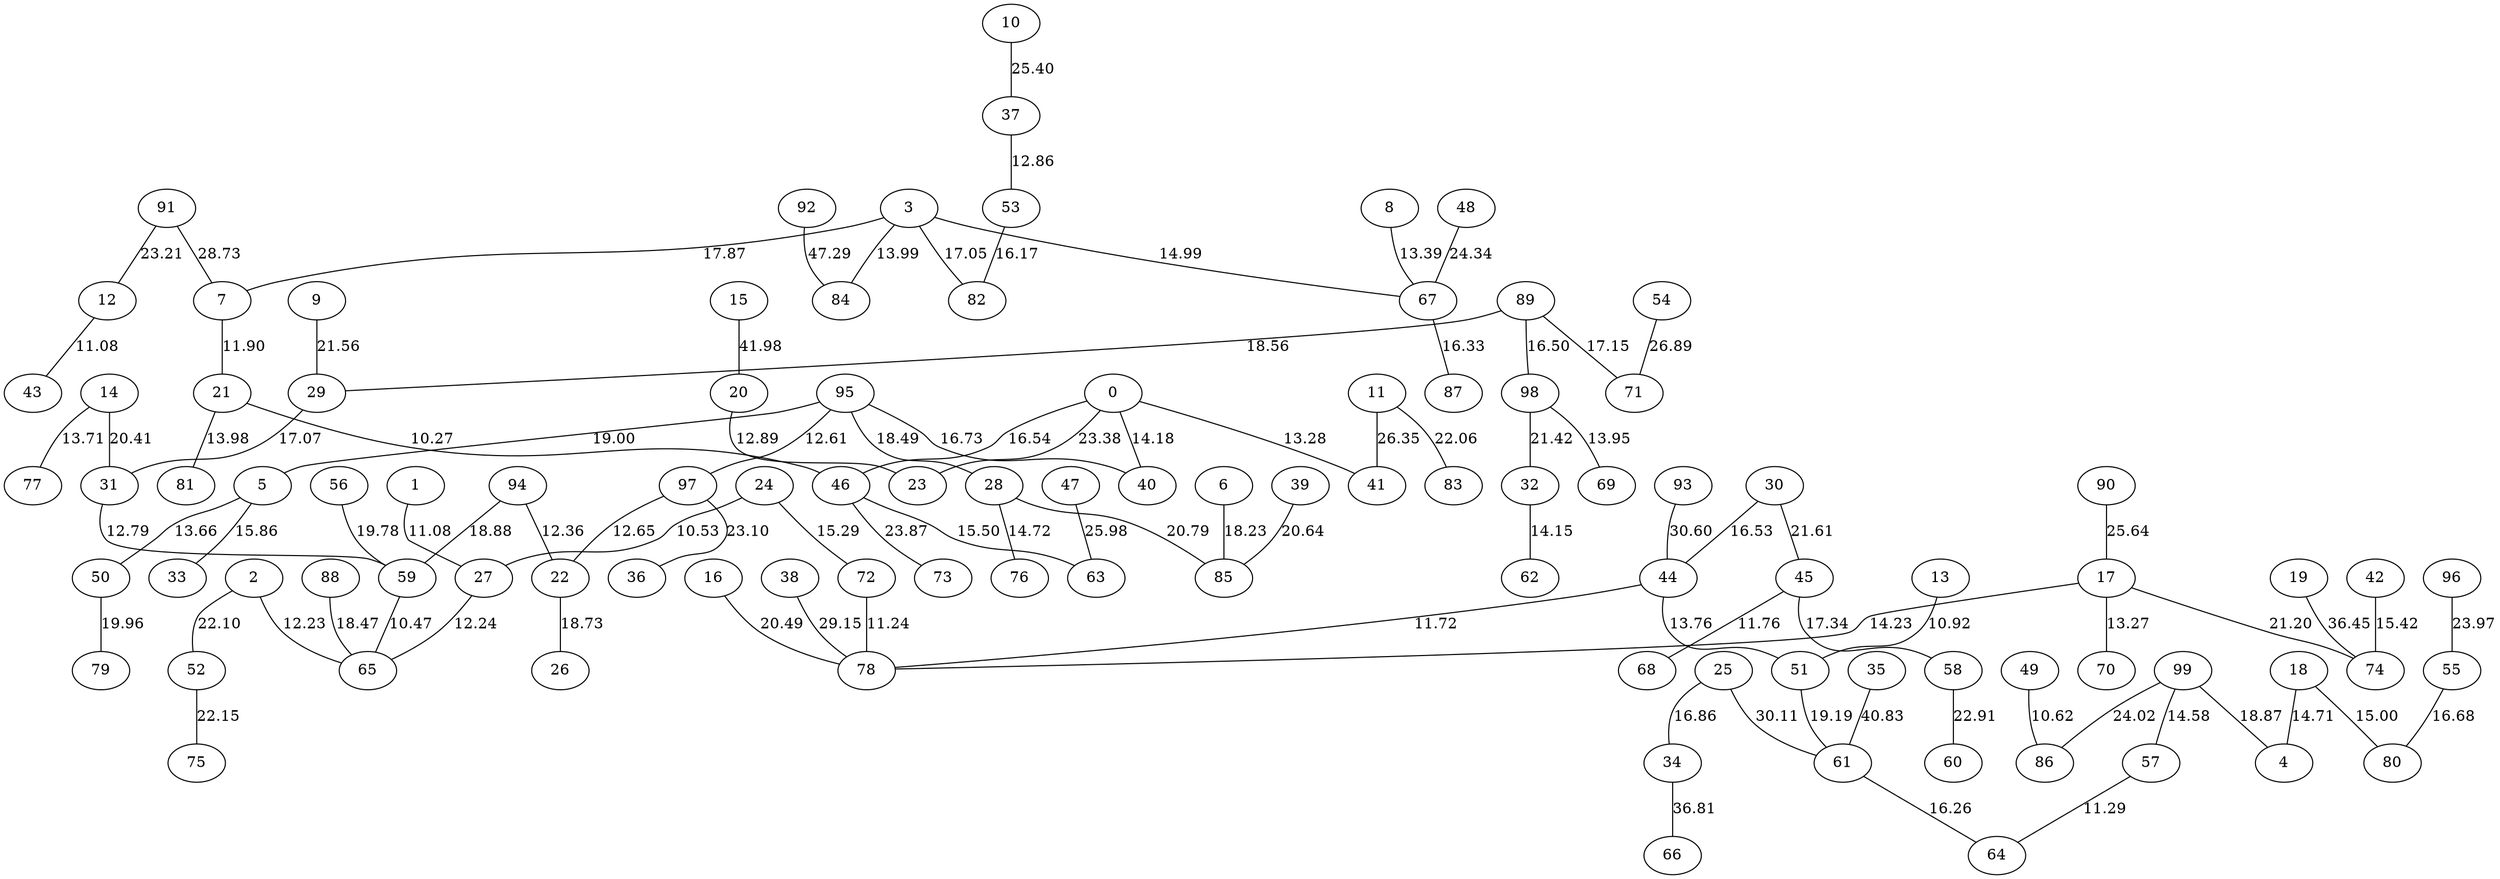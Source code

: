 graph G{
88--65 [label=18.47];
89--98 [label=16.50];
89--71 [label=17.15];
89--29 [label=18.56];
90--17 [label=25.64];
91--12 [label=23.21];
91--7 [label=28.73];
92--84 [label=47.29];
93--44 [label=30.60];
94--22 [label=12.36];
94--59 [label=18.88];
95--97 [label=12.61];
95--40 [label=16.73];
95--28 [label=18.49];
95--5 [label=19.00];
96--55 [label=23.97];
97--22 [label=12.65];
97--36 [label=23.10];
98--69 [label=13.95];
98--32 [label=21.42];
10--37 [label=25.40];
99--57 [label=14.58];
99--4 [label=18.87];
99--86 [label=24.02];
11--83 [label=22.06];
11--41 [label=26.35];
12--43 [label=11.08];
13--51 [label=10.92];
14--77 [label=13.71];
14--31 [label=20.41];
15--20 [label=41.98];
16--78 [label=20.49];
17--70 [label=13.27];
17--78 [label=14.23];
17--74 [label=21.20];
18--4 [label=14.71];
18--80 [label=15.00];
19--74 [label=36.45];
0--41 [label=13.28];
0--40 [label=14.18];
0--46 [label=16.54];
0--23 [label=23.38];
1--27 [label=11.08];
2--65 [label=12.23];
2--52 [label=22.10];
3--84 [label=13.99];
3--67 [label=14.99];
3--82 [label=17.05];
3--7 [label=17.87];
5--50 [label=13.66];
5--33 [label=15.86];
6--85 [label=18.23];
7--21 [label=11.90];
8--67 [label=13.39];
9--29 [label=21.56];
20--23 [label=12.89];
21--46 [label=10.27];
21--81 [label=13.98];
22--26 [label=18.73];
24--27 [label=10.53];
24--72 [label=15.29];
25--34 [label=16.86];
25--61 [label=30.11];
27--65 [label=12.24];
28--76 [label=14.72];
28--85 [label=20.79];
29--31 [label=17.07];
30--44 [label=16.53];
30--45 [label=21.61];
31--59 [label=12.79];
32--62 [label=14.15];
34--66 [label=36.81];
35--61 [label=40.83];
37--53 [label=12.86];
38--78 [label=29.15];
39--85 [label=20.64];
42--74 [label=15.42];
44--78 [label=11.72];
44--51 [label=13.76];
45--68 [label=11.76];
45--58 [label=17.34];
46--63 [label=15.50];
46--73 [label=23.87];
47--63 [label=25.98];
48--67 [label=24.34];
49--86 [label=10.62];
50--79 [label=19.96];
51--61 [label=19.19];
52--75 [label=22.15];
53--82 [label=16.17];
54--71 [label=26.89];
55--80 [label=16.68];
56--59 [label=19.78];
57--64 [label=11.29];
58--60 [label=22.91];
59--65 [label=10.47];
61--64 [label=16.26];
67--87 [label=16.33];
72--78 [label=11.24];
}